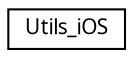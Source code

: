 digraph "Graphical Class Hierarchy"
{
 // LATEX_PDF_SIZE
  edge [fontname="Arial.ttf",fontsize="10",labelfontname="Arial.ttf",labelfontsize="10"];
  node [fontname="Arial.ttf",fontsize="10",shape=record];
  rankdir="LR";
  Node0 [label="Utils_iOS",height=0.2,width=0.4,color="black", fillcolor="white", style="filled",URL="$class_utils__i_o_s.html",tooltip="SLFileSystem provides basic filesystem functions."];
}
